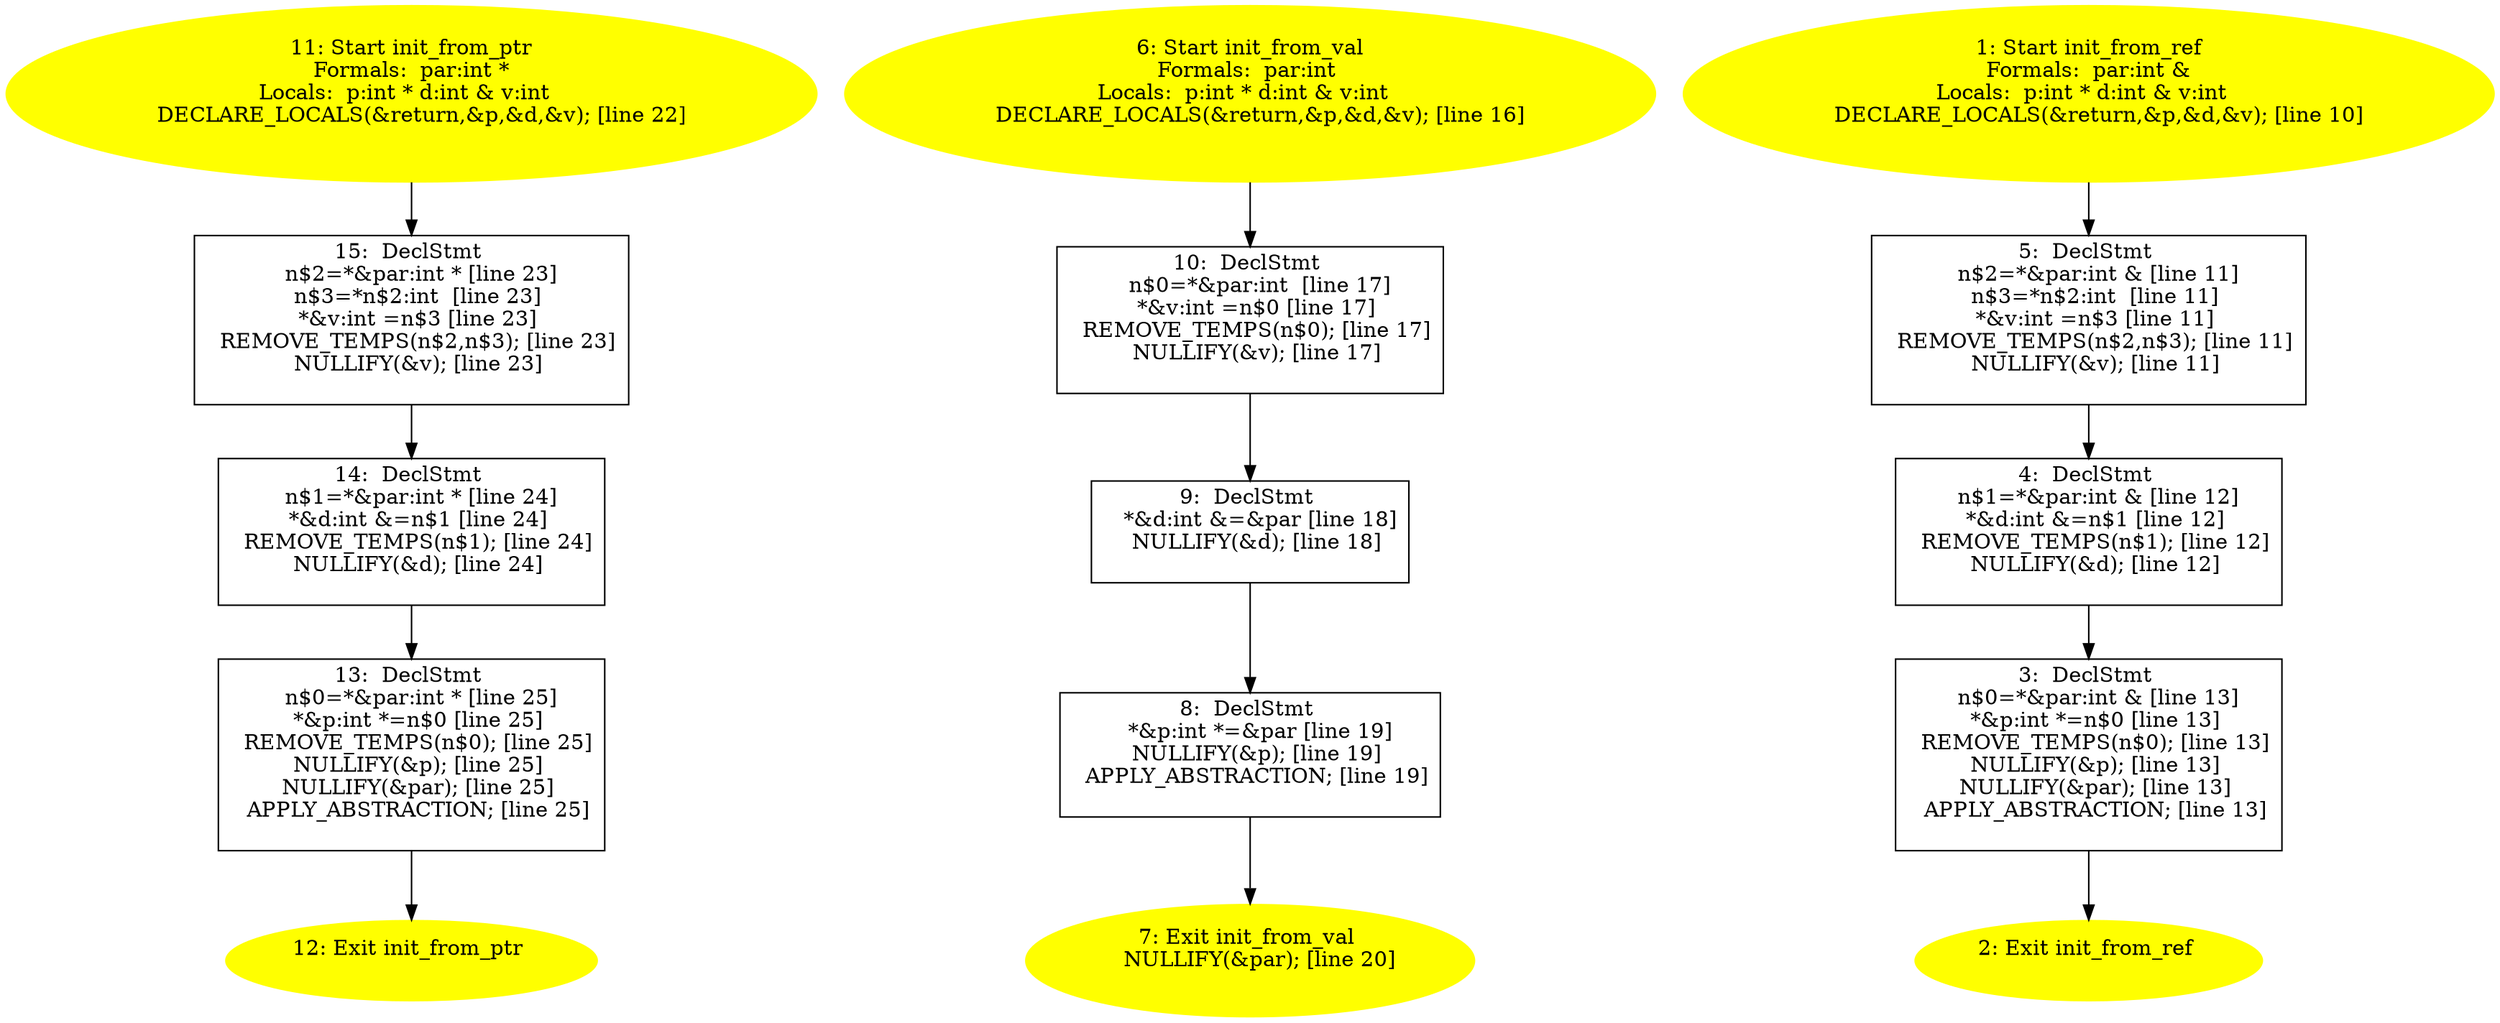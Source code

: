 /* @generated */
digraph iCFG {
15 [label="15:  DeclStmt \n   n$2=*&par:int * [line 23]\n  n$3=*n$2:int  [line 23]\n  *&v:int =n$3 [line 23]\n  REMOVE_TEMPS(n$2,n$3); [line 23]\n  NULLIFY(&v); [line 23]\n " shape="box"]
	

	 15 -> 14 ;
14 [label="14:  DeclStmt \n   n$1=*&par:int * [line 24]\n  *&d:int &=n$1 [line 24]\n  REMOVE_TEMPS(n$1); [line 24]\n  NULLIFY(&d); [line 24]\n " shape="box"]
	

	 14 -> 13 ;
13 [label="13:  DeclStmt \n   n$0=*&par:int * [line 25]\n  *&p:int *=n$0 [line 25]\n  REMOVE_TEMPS(n$0); [line 25]\n  NULLIFY(&p); [line 25]\n  NULLIFY(&par); [line 25]\n  APPLY_ABSTRACTION; [line 25]\n " shape="box"]
	

	 13 -> 12 ;
12 [label="12: Exit init_from_ptr \n  " color=yellow style=filled]
	

11 [label="11: Start init_from_ptr\nFormals:  par:int *\nLocals:  p:int * d:int & v:int  \n   DECLARE_LOCALS(&return,&p,&d,&v); [line 22]\n " color=yellow style=filled]
	

	 11 -> 15 ;
10 [label="10:  DeclStmt \n   n$0=*&par:int  [line 17]\n  *&v:int =n$0 [line 17]\n  REMOVE_TEMPS(n$0); [line 17]\n  NULLIFY(&v); [line 17]\n " shape="box"]
	

	 10 -> 9 ;
9 [label="9:  DeclStmt \n   *&d:int &=&par [line 18]\n  NULLIFY(&d); [line 18]\n " shape="box"]
	

	 9 -> 8 ;
8 [label="8:  DeclStmt \n   *&p:int *=&par [line 19]\n  NULLIFY(&p); [line 19]\n  APPLY_ABSTRACTION; [line 19]\n " shape="box"]
	

	 8 -> 7 ;
7 [label="7: Exit init_from_val \n   NULLIFY(&par); [line 20]\n " color=yellow style=filled]
	

6 [label="6: Start init_from_val\nFormals:  par:int \nLocals:  p:int * d:int & v:int  \n   DECLARE_LOCALS(&return,&p,&d,&v); [line 16]\n " color=yellow style=filled]
	

	 6 -> 10 ;
5 [label="5:  DeclStmt \n   n$2=*&par:int & [line 11]\n  n$3=*n$2:int  [line 11]\n  *&v:int =n$3 [line 11]\n  REMOVE_TEMPS(n$2,n$3); [line 11]\n  NULLIFY(&v); [line 11]\n " shape="box"]
	

	 5 -> 4 ;
4 [label="4:  DeclStmt \n   n$1=*&par:int & [line 12]\n  *&d:int &=n$1 [line 12]\n  REMOVE_TEMPS(n$1); [line 12]\n  NULLIFY(&d); [line 12]\n " shape="box"]
	

	 4 -> 3 ;
3 [label="3:  DeclStmt \n   n$0=*&par:int & [line 13]\n  *&p:int *=n$0 [line 13]\n  REMOVE_TEMPS(n$0); [line 13]\n  NULLIFY(&p); [line 13]\n  NULLIFY(&par); [line 13]\n  APPLY_ABSTRACTION; [line 13]\n " shape="box"]
	

	 3 -> 2 ;
2 [label="2: Exit init_from_ref \n  " color=yellow style=filled]
	

1 [label="1: Start init_from_ref\nFormals:  par:int &\nLocals:  p:int * d:int & v:int  \n   DECLARE_LOCALS(&return,&p,&d,&v); [line 10]\n " color=yellow style=filled]
	

	 1 -> 5 ;
}
